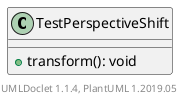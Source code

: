 @startuml

    class TestPerspectiveShift [[TestPerspectiveShift.html]] {
        +transform(): void
    }


    center footer UMLDoclet 1.1.4, PlantUML 1.2019.05
@enduml
